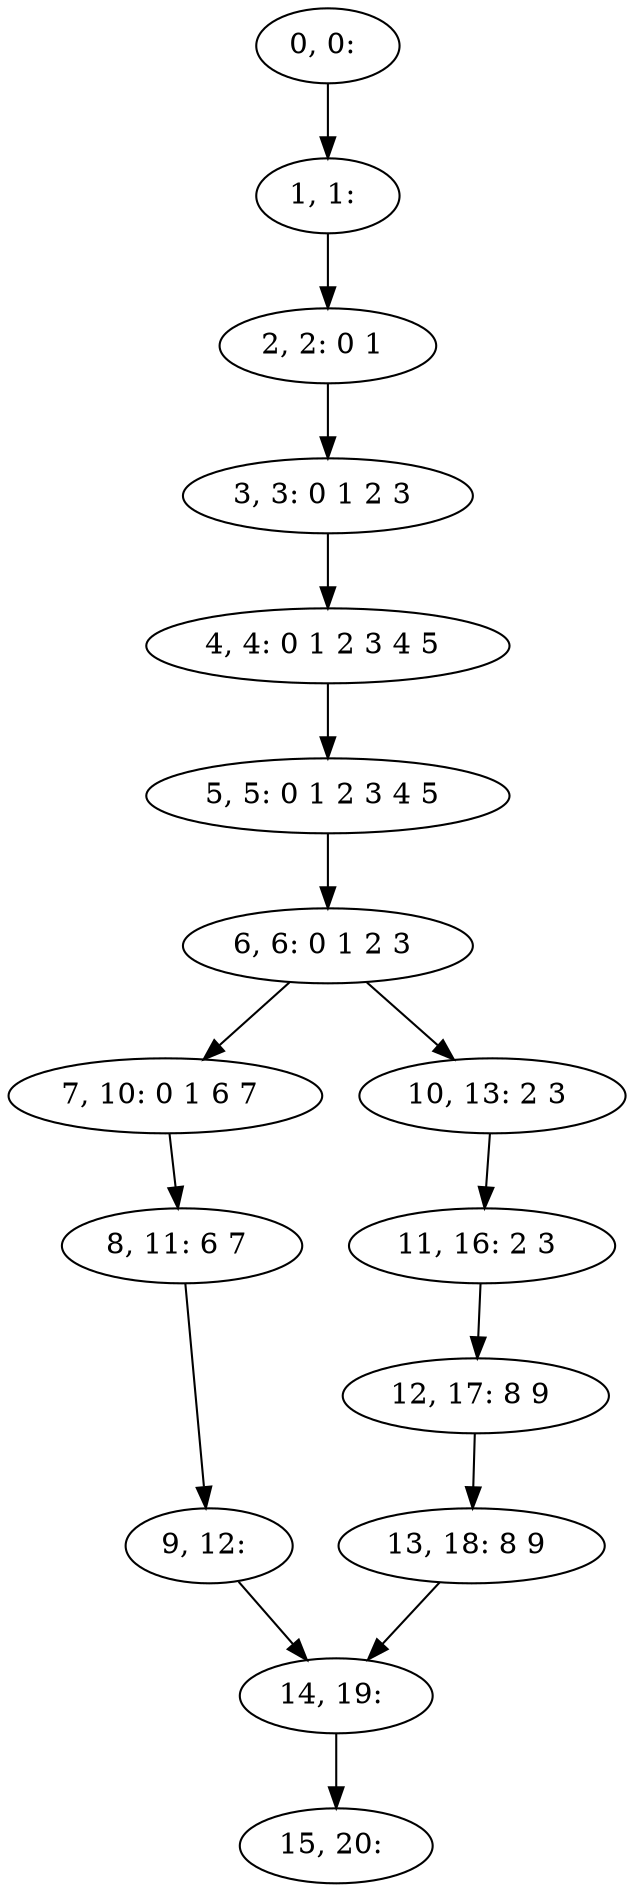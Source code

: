 digraph G {
0[label="0, 0: "];
1[label="1, 1: "];
2[label="2, 2: 0 1 "];
3[label="3, 3: 0 1 2 3 "];
4[label="4, 4: 0 1 2 3 4 5 "];
5[label="5, 5: 0 1 2 3 4 5 "];
6[label="6, 6: 0 1 2 3 "];
7[label="7, 10: 0 1 6 7 "];
8[label="8, 11: 6 7 "];
9[label="9, 12: "];
10[label="10, 13: 2 3 "];
11[label="11, 16: 2 3 "];
12[label="12, 17: 8 9 "];
13[label="13, 18: 8 9 "];
14[label="14, 19: "];
15[label="15, 20: "];
0->1 ;
1->2 ;
2->3 ;
3->4 ;
4->5 ;
5->6 ;
6->7 ;
6->10 ;
7->8 ;
8->9 ;
9->14 ;
10->11 ;
11->12 ;
12->13 ;
13->14 ;
14->15 ;
}
